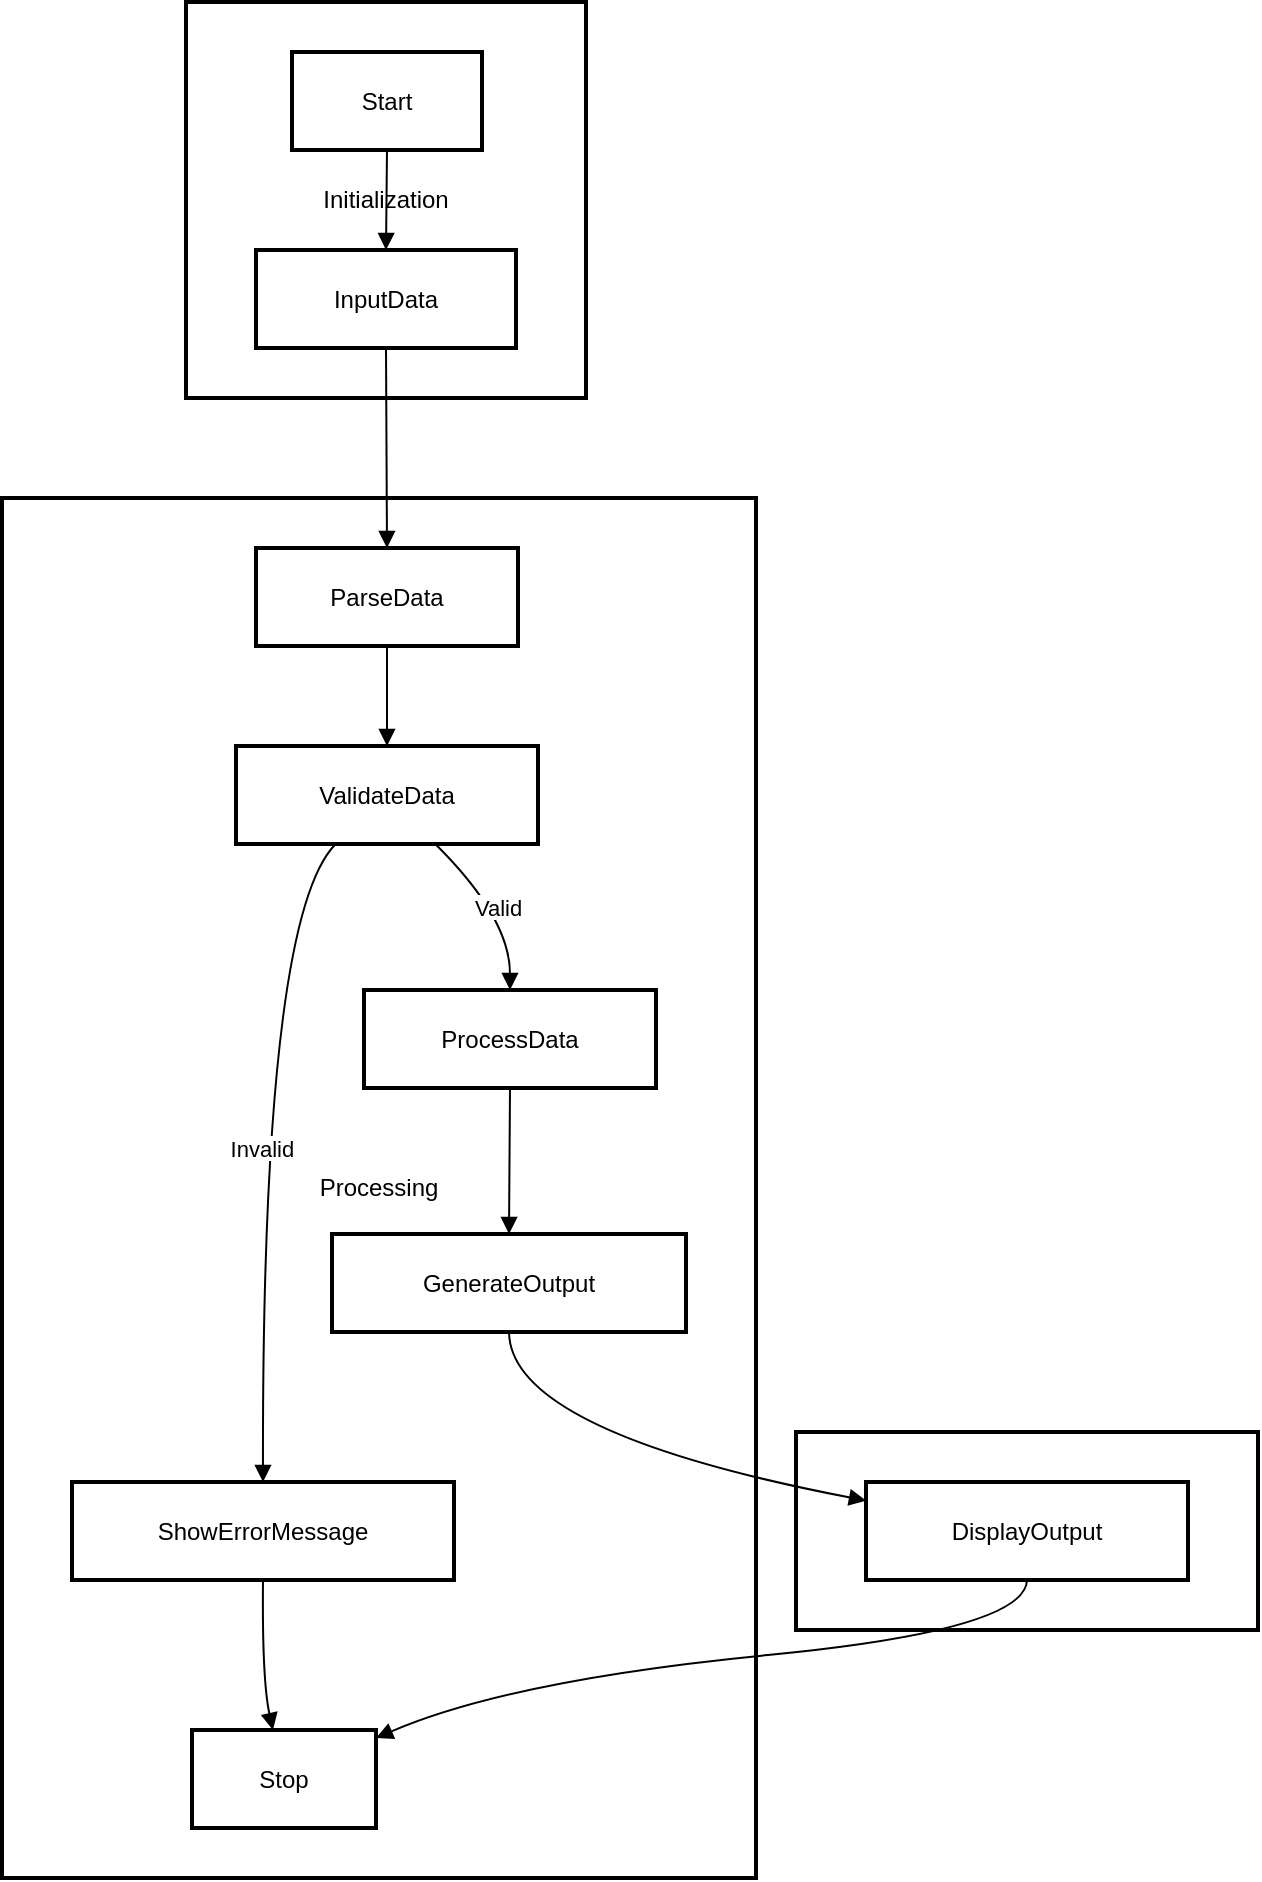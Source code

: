 <mxfile version="24.8.6">
  <diagram name="Page-1" id="5q-oD7oWX1aeSL-7wJqG">
    <mxGraphModel>
      <root>
        <mxCell id="0" />
        <mxCell id="1" parent="0" />
        <mxCell id="2" value="Output" style="whiteSpace=wrap;strokeWidth=2;" vertex="1" parent="1">
          <mxGeometry x="405" y="723" width="231" height="99" as="geometry" />
        </mxCell>
        <mxCell id="3" value="Processing" style="whiteSpace=wrap;strokeWidth=2;" vertex="1" parent="1">
          <mxGeometry x="8" y="256" width="377" height="690" as="geometry" />
        </mxCell>
        <mxCell id="4" value="Initialization" style="whiteSpace=wrap;strokeWidth=2;" vertex="1" parent="1">
          <mxGeometry x="100" y="8" width="200" height="198" as="geometry" />
        </mxCell>
        <mxCell id="5" value="Start" style="whiteSpace=wrap;strokeWidth=2;" vertex="1" parent="1">
          <mxGeometry x="153" y="33" width="95" height="49" as="geometry" />
        </mxCell>
        <mxCell id="6" value="InputData" style="whiteSpace=wrap;strokeWidth=2;" vertex="1" parent="1">
          <mxGeometry x="135" y="132" width="130" height="49" as="geometry" />
        </mxCell>
        <mxCell id="7" value="ParseData" style="whiteSpace=wrap;strokeWidth=2;" vertex="1" parent="1">
          <mxGeometry x="135" y="281" width="131" height="49" as="geometry" />
        </mxCell>
        <mxCell id="8" value="ValidateData" style="whiteSpace=wrap;strokeWidth=2;" vertex="1" parent="1">
          <mxGeometry x="125" y="380" width="151" height="49" as="geometry" />
        </mxCell>
        <mxCell id="9" value="ProcessData" style="whiteSpace=wrap;strokeWidth=2;" vertex="1" parent="1">
          <mxGeometry x="189" y="502" width="146" height="49" as="geometry" />
        </mxCell>
        <mxCell id="10" value="ShowErrorMessage" style="whiteSpace=wrap;strokeWidth=2;" vertex="1" parent="1">
          <mxGeometry x="43" y="748" width="191" height="49" as="geometry" />
        </mxCell>
        <mxCell id="11" value="Stop" style="whiteSpace=wrap;strokeWidth=2;" vertex="1" parent="1">
          <mxGeometry x="103" y="872" width="92" height="49" as="geometry" />
        </mxCell>
        <mxCell id="12" value="GenerateOutput" style="whiteSpace=wrap;strokeWidth=2;" vertex="1" parent="1">
          <mxGeometry x="173" y="624" width="177" height="49" as="geometry" />
        </mxCell>
        <mxCell id="13" value="DisplayOutput" style="whiteSpace=wrap;strokeWidth=2;" vertex="1" parent="1">
          <mxGeometry x="440" y="748" width="161" height="49" as="geometry" />
        </mxCell>
        <mxCell id="14" value="" style="curved=1;startArrow=none;endArrow=block;exitX=0.5;exitY=1;entryX=0.5;entryY=0;" edge="1" parent="1" source="5" target="6">
          <mxGeometry relative="1" as="geometry">
            <Array as="points" />
          </mxGeometry>
        </mxCell>
        <mxCell id="15" value="" style="curved=1;startArrow=none;endArrow=block;exitX=0.5;exitY=1;entryX=0.5;entryY=0;" edge="1" parent="1" source="6" target="7">
          <mxGeometry relative="1" as="geometry">
            <Array as="points" />
          </mxGeometry>
        </mxCell>
        <mxCell id="16" value="" style="curved=1;startArrow=none;endArrow=block;exitX=0.5;exitY=1;entryX=0.5;entryY=0;" edge="1" parent="1" source="7" target="8">
          <mxGeometry relative="1" as="geometry">
            <Array as="points" />
          </mxGeometry>
        </mxCell>
        <mxCell id="17" value="Valid" style="curved=1;startArrow=none;endArrow=block;exitX=0.66;exitY=1;entryX=0.5;entryY=0;" edge="1" parent="1" source="8" target="9">
          <mxGeometry relative="1" as="geometry">
            <Array as="points">
              <mxPoint x="262" y="466" />
            </Array>
          </mxGeometry>
        </mxCell>
        <mxCell id="18" value="Invalid" style="curved=1;startArrow=none;endArrow=block;exitX=0.33;exitY=1;entryX=0.5;entryY=0;" edge="1" parent="1" source="8" target="10">
          <mxGeometry relative="1" as="geometry">
            <Array as="points">
              <mxPoint x="138" y="466" />
            </Array>
          </mxGeometry>
        </mxCell>
        <mxCell id="19" value="" style="curved=1;startArrow=none;endArrow=block;exitX=0.5;exitY=1;entryX=0.44;entryY=0;" edge="1" parent="1" source="10" target="11">
          <mxGeometry relative="1" as="geometry">
            <Array as="points">
              <mxPoint x="138" y="847" />
            </Array>
          </mxGeometry>
        </mxCell>
        <mxCell id="20" value="" style="curved=1;startArrow=none;endArrow=block;exitX=0.5;exitY=1;entryX=0.5;entryY=0;" edge="1" parent="1" source="9" target="12">
          <mxGeometry relative="1" as="geometry">
            <Array as="points" />
          </mxGeometry>
        </mxCell>
        <mxCell id="21" value="" style="curved=1;startArrow=none;endArrow=block;exitX=0.5;exitY=1;entryX=0;entryY=0.19;" edge="1" parent="1" source="12" target="13">
          <mxGeometry relative="1" as="geometry">
            <Array as="points">
              <mxPoint x="262" y="723" />
            </Array>
          </mxGeometry>
        </mxCell>
        <mxCell id="22" value="" style="curved=1;startArrow=none;endArrow=block;exitX=0.5;exitY=1;entryX=0.99;entryY=0.09;" edge="1" parent="1" source="13" target="11">
          <mxGeometry relative="1" as="geometry">
            <Array as="points">
              <mxPoint x="520" y="822" />
              <mxPoint x="262" y="847" />
            </Array>
          </mxGeometry>
        </mxCell>
      </root>
    </mxGraphModel>
  </diagram>
</mxfile>
